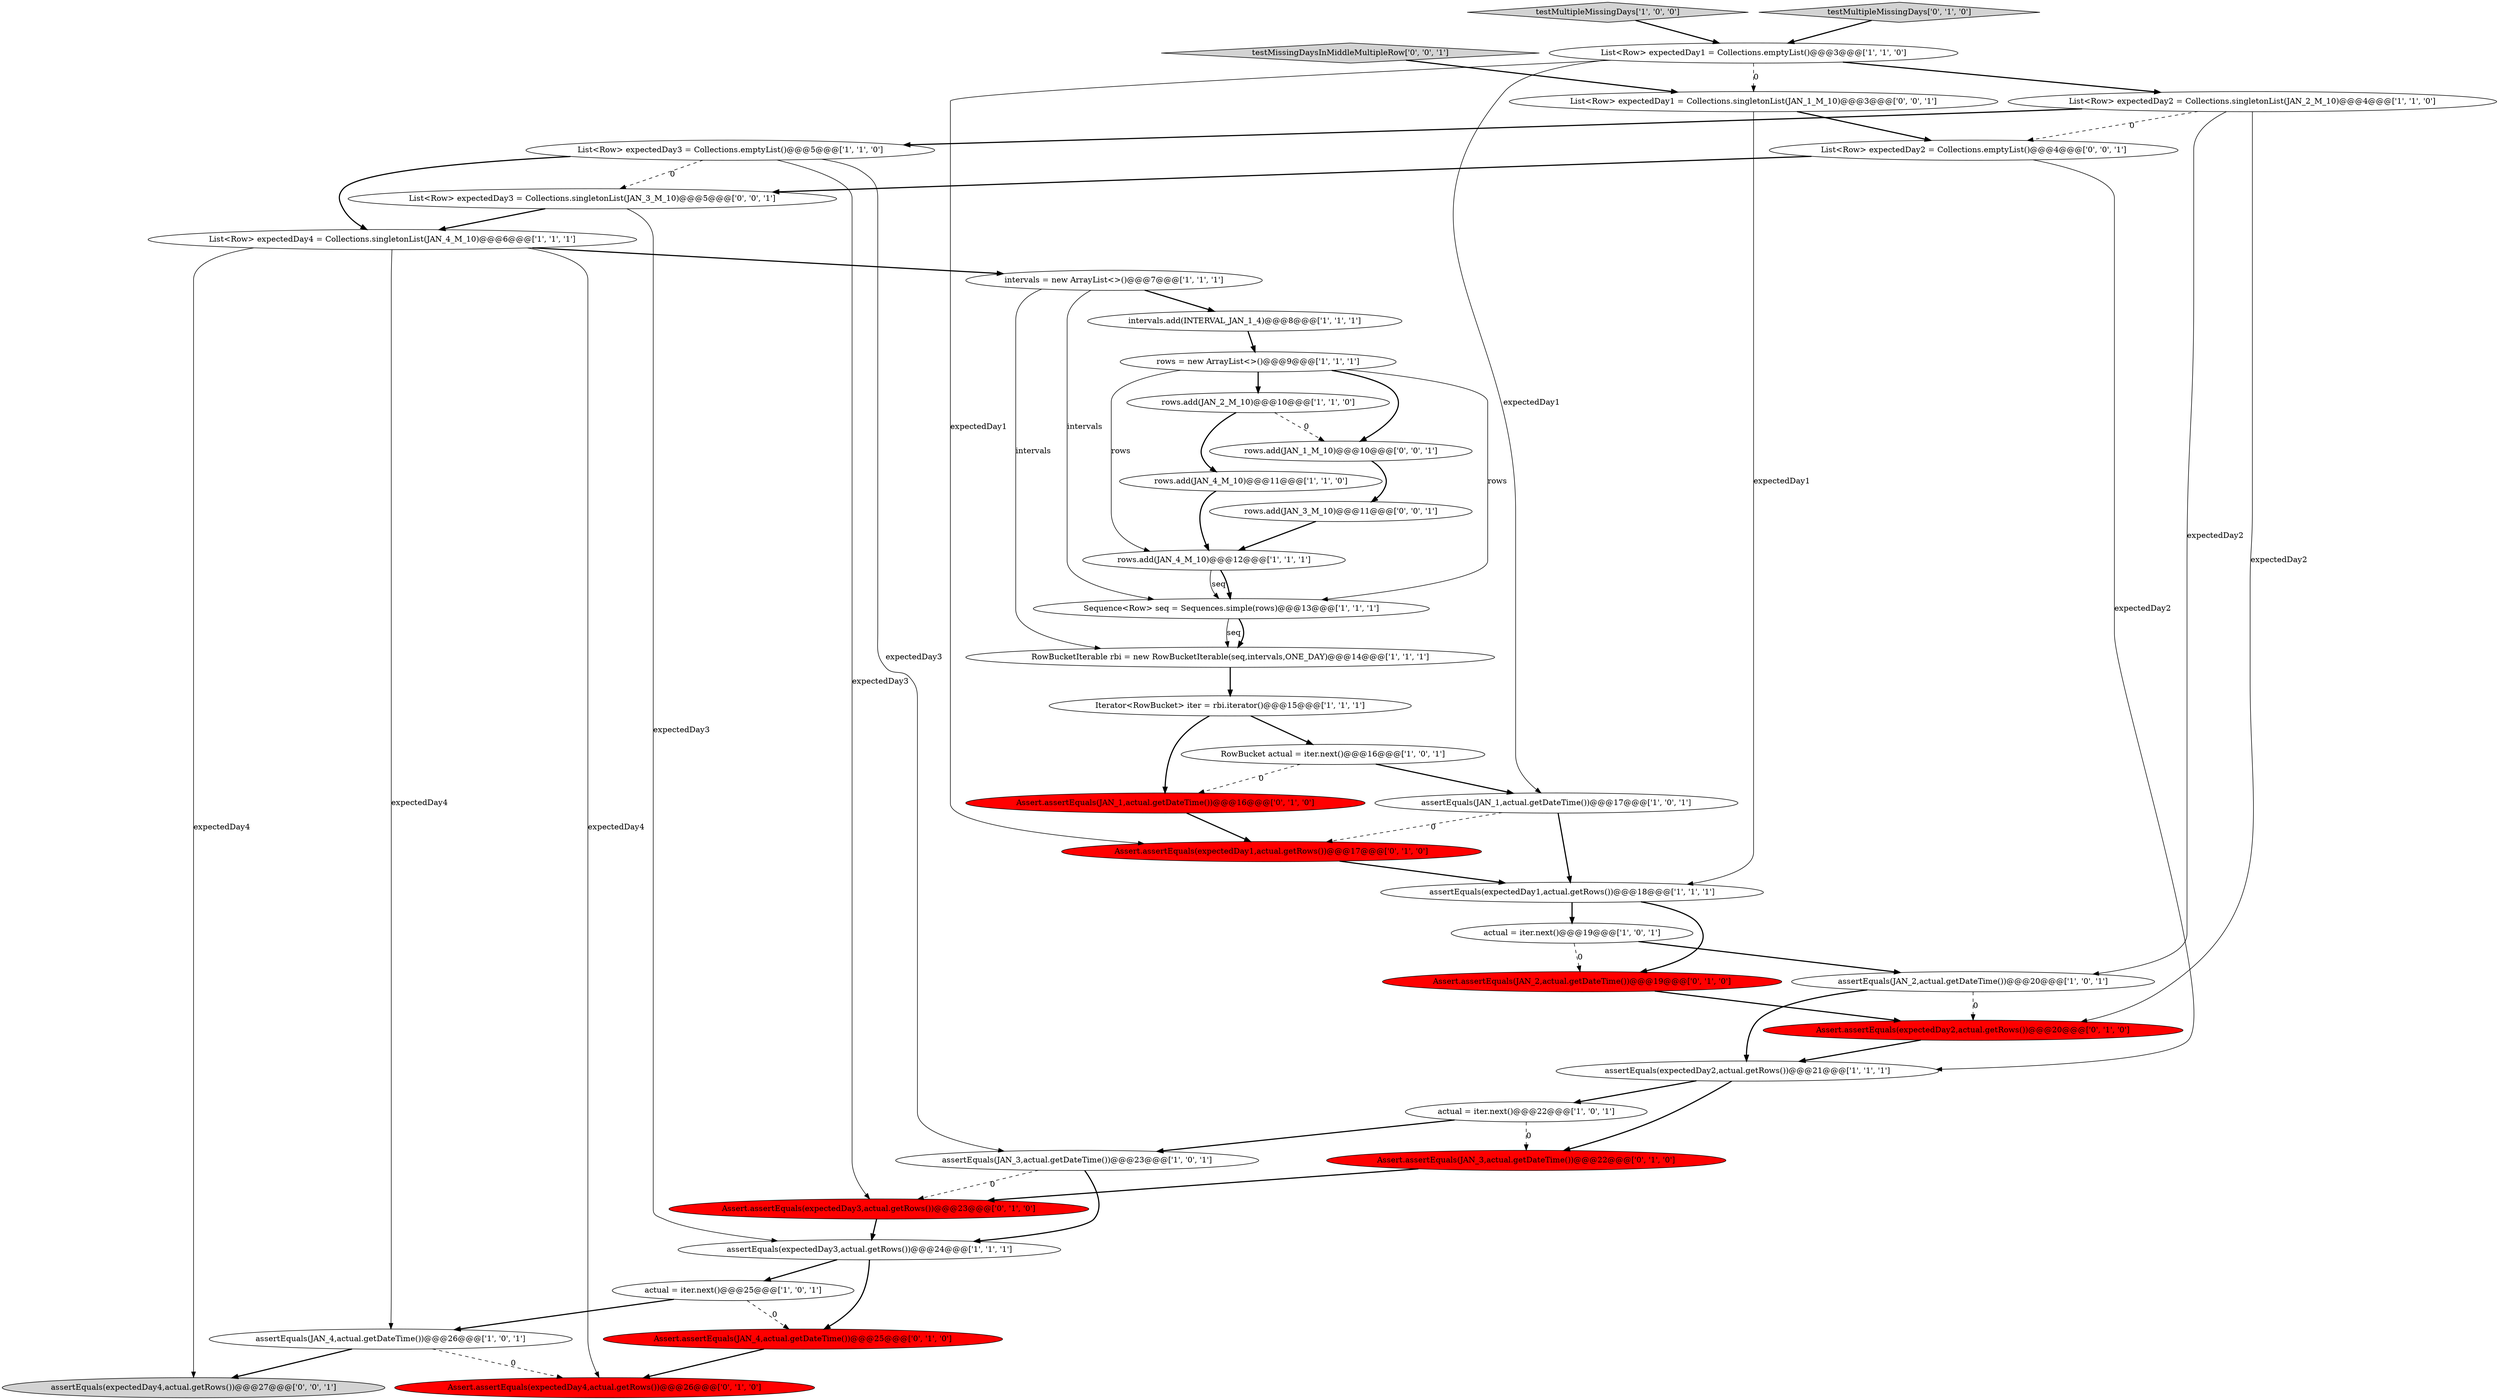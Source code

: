digraph {
19 [style = filled, label = "rows.add(JAN_2_M_10)@@@10@@@['1', '1', '0']", fillcolor = white, shape = ellipse image = "AAA0AAABBB1BBB"];
31 [style = filled, label = "Assert.assertEquals(expectedDay4,actual.getRows())@@@26@@@['0', '1', '0']", fillcolor = red, shape = ellipse image = "AAA1AAABBB2BBB"];
14 [style = filled, label = "intervals = new ArrayList<>()@@@7@@@['1', '1', '1']", fillcolor = white, shape = ellipse image = "AAA0AAABBB1BBB"];
12 [style = filled, label = "RowBucket actual = iter.next()@@@16@@@['1', '0', '1']", fillcolor = white, shape = ellipse image = "AAA0AAABBB1BBB"];
17 [style = filled, label = "rows.add(JAN_4_M_10)@@@12@@@['1', '1', '1']", fillcolor = white, shape = ellipse image = "AAA0AAABBB1BBB"];
6 [style = filled, label = "assertEquals(JAN_2,actual.getDateTime())@@@20@@@['1', '0', '1']", fillcolor = white, shape = ellipse image = "AAA0AAABBB1BBB"];
15 [style = filled, label = "testMultipleMissingDays['1', '0', '0']", fillcolor = lightgray, shape = diamond image = "AAA0AAABBB1BBB"];
5 [style = filled, label = "rows = new ArrayList<>()@@@9@@@['1', '1', '1']", fillcolor = white, shape = ellipse image = "AAA0AAABBB1BBB"];
9 [style = filled, label = "List<Row> expectedDay2 = Collections.singletonList(JAN_2_M_10)@@@4@@@['1', '1', '0']", fillcolor = white, shape = ellipse image = "AAA0AAABBB1BBB"];
26 [style = filled, label = "Assert.assertEquals(expectedDay1,actual.getRows())@@@17@@@['0', '1', '0']", fillcolor = red, shape = ellipse image = "AAA1AAABBB2BBB"];
28 [style = filled, label = "Assert.assertEquals(JAN_2,actual.getDateTime())@@@19@@@['0', '1', '0']", fillcolor = red, shape = ellipse image = "AAA1AAABBB2BBB"];
3 [style = filled, label = "Iterator<RowBucket> iter = rbi.iterator()@@@15@@@['1', '1', '1']", fillcolor = white, shape = ellipse image = "AAA0AAABBB1BBB"];
10 [style = filled, label = "assertEquals(JAN_4,actual.getDateTime())@@@26@@@['1', '0', '1']", fillcolor = white, shape = ellipse image = "AAA0AAABBB1BBB"];
8 [style = filled, label = "assertEquals(expectedDay3,actual.getRows())@@@24@@@['1', '1', '1']", fillcolor = white, shape = ellipse image = "AAA0AAABBB1BBB"];
36 [style = filled, label = "rows.add(JAN_1_M_10)@@@10@@@['0', '0', '1']", fillcolor = white, shape = ellipse image = "AAA0AAABBB3BBB"];
40 [style = filled, label = "List<Row> expectedDay2 = Collections.emptyList()@@@4@@@['0', '0', '1']", fillcolor = white, shape = ellipse image = "AAA0AAABBB3BBB"];
20 [style = filled, label = "assertEquals(expectedDay2,actual.getRows())@@@21@@@['1', '1', '1']", fillcolor = white, shape = ellipse image = "AAA0AAABBB1BBB"];
38 [style = filled, label = "List<Row> expectedDay1 = Collections.singletonList(JAN_1_M_10)@@@3@@@['0', '0', '1']", fillcolor = white, shape = ellipse image = "AAA0AAABBB3BBB"];
23 [style = filled, label = "actual = iter.next()@@@25@@@['1', '0', '1']", fillcolor = white, shape = ellipse image = "AAA0AAABBB1BBB"];
0 [style = filled, label = "actual = iter.next()@@@19@@@['1', '0', '1']", fillcolor = white, shape = ellipse image = "AAA0AAABBB1BBB"];
37 [style = filled, label = "rows.add(JAN_3_M_10)@@@11@@@['0', '0', '1']", fillcolor = white, shape = ellipse image = "AAA0AAABBB3BBB"];
24 [style = filled, label = "rows.add(JAN_4_M_10)@@@11@@@['1', '1', '0']", fillcolor = white, shape = ellipse image = "AAA0AAABBB1BBB"];
29 [style = filled, label = "Assert.assertEquals(JAN_4,actual.getDateTime())@@@25@@@['0', '1', '0']", fillcolor = red, shape = ellipse image = "AAA1AAABBB2BBB"];
27 [style = filled, label = "Assert.assertEquals(JAN_3,actual.getDateTime())@@@22@@@['0', '1', '0']", fillcolor = red, shape = ellipse image = "AAA1AAABBB2BBB"];
21 [style = filled, label = "actual = iter.next()@@@22@@@['1', '0', '1']", fillcolor = white, shape = ellipse image = "AAA0AAABBB1BBB"];
4 [style = filled, label = "List<Row> expectedDay3 = Collections.emptyList()@@@5@@@['1', '1', '0']", fillcolor = white, shape = ellipse image = "AAA0AAABBB1BBB"];
34 [style = filled, label = "testMissingDaysInMiddleMultipleRow['0', '0', '1']", fillcolor = lightgray, shape = diamond image = "AAA0AAABBB3BBB"];
7 [style = filled, label = "Sequence<Row> seq = Sequences.simple(rows)@@@13@@@['1', '1', '1']", fillcolor = white, shape = ellipse image = "AAA0AAABBB1BBB"];
39 [style = filled, label = "assertEquals(expectedDay4,actual.getRows())@@@27@@@['0', '0', '1']", fillcolor = lightgray, shape = ellipse image = "AAA0AAABBB3BBB"];
30 [style = filled, label = "testMultipleMissingDays['0', '1', '0']", fillcolor = lightgray, shape = diamond image = "AAA0AAABBB2BBB"];
2 [style = filled, label = "assertEquals(JAN_1,actual.getDateTime())@@@17@@@['1', '0', '1']", fillcolor = white, shape = ellipse image = "AAA0AAABBB1BBB"];
33 [style = filled, label = "Assert.assertEquals(JAN_1,actual.getDateTime())@@@16@@@['0', '1', '0']", fillcolor = red, shape = ellipse image = "AAA1AAABBB2BBB"];
16 [style = filled, label = "intervals.add(INTERVAL_JAN_1_4)@@@8@@@['1', '1', '1']", fillcolor = white, shape = ellipse image = "AAA0AAABBB1BBB"];
22 [style = filled, label = "List<Row> expectedDay1 = Collections.emptyList()@@@3@@@['1', '1', '0']", fillcolor = white, shape = ellipse image = "AAA0AAABBB1BBB"];
1 [style = filled, label = "assertEquals(expectedDay1,actual.getRows())@@@18@@@['1', '1', '1']", fillcolor = white, shape = ellipse image = "AAA0AAABBB1BBB"];
11 [style = filled, label = "List<Row> expectedDay4 = Collections.singletonList(JAN_4_M_10)@@@6@@@['1', '1', '1']", fillcolor = white, shape = ellipse image = "AAA0AAABBB1BBB"];
13 [style = filled, label = "RowBucketIterable rbi = new RowBucketIterable(seq,intervals,ONE_DAY)@@@14@@@['1', '1', '1']", fillcolor = white, shape = ellipse image = "AAA0AAABBB1BBB"];
35 [style = filled, label = "List<Row> expectedDay3 = Collections.singletonList(JAN_3_M_10)@@@5@@@['0', '0', '1']", fillcolor = white, shape = ellipse image = "AAA0AAABBB3BBB"];
25 [style = filled, label = "Assert.assertEquals(expectedDay2,actual.getRows())@@@20@@@['0', '1', '0']", fillcolor = red, shape = ellipse image = "AAA1AAABBB2BBB"];
32 [style = filled, label = "Assert.assertEquals(expectedDay3,actual.getRows())@@@23@@@['0', '1', '0']", fillcolor = red, shape = ellipse image = "AAA1AAABBB2BBB"];
18 [style = filled, label = "assertEquals(JAN_3,actual.getDateTime())@@@23@@@['1', '0', '1']", fillcolor = white, shape = ellipse image = "AAA0AAABBB1BBB"];
7->13 [style = bold, label=""];
14->16 [style = bold, label=""];
9->6 [style = solid, label="expectedDay2"];
17->7 [style = solid, label="seq"];
27->32 [style = bold, label=""];
30->22 [style = bold, label=""];
7->13 [style = solid, label="seq"];
40->35 [style = bold, label=""];
12->33 [style = dashed, label="0"];
8->23 [style = bold, label=""];
14->7 [style = solid, label="intervals"];
21->27 [style = dashed, label="0"];
11->14 [style = bold, label=""];
0->6 [style = bold, label=""];
2->1 [style = bold, label=""];
5->7 [style = solid, label="rows"];
9->4 [style = bold, label=""];
26->1 [style = bold, label=""];
22->9 [style = bold, label=""];
29->31 [style = bold, label=""];
37->17 [style = bold, label=""];
11->10 [style = solid, label="expectedDay4"];
38->1 [style = solid, label="expectedDay1"];
10->31 [style = dashed, label="0"];
11->39 [style = solid, label="expectedDay4"];
1->0 [style = bold, label=""];
3->33 [style = bold, label=""];
3->12 [style = bold, label=""];
5->17 [style = solid, label="rows"];
0->28 [style = dashed, label="0"];
23->29 [style = dashed, label="0"];
18->32 [style = dashed, label="0"];
21->18 [style = bold, label=""];
15->22 [style = bold, label=""];
33->26 [style = bold, label=""];
19->24 [style = bold, label=""];
20->27 [style = bold, label=""];
20->21 [style = bold, label=""];
17->7 [style = bold, label=""];
6->20 [style = bold, label=""];
5->19 [style = bold, label=""];
40->20 [style = solid, label="expectedDay2"];
12->2 [style = bold, label=""];
1->28 [style = bold, label=""];
25->20 [style = bold, label=""];
32->8 [style = bold, label=""];
22->2 [style = solid, label="expectedDay1"];
4->18 [style = solid, label="expectedDay3"];
11->31 [style = solid, label="expectedDay4"];
35->8 [style = solid, label="expectedDay3"];
13->3 [style = bold, label=""];
10->39 [style = bold, label=""];
6->25 [style = dashed, label="0"];
9->40 [style = dashed, label="0"];
19->36 [style = dashed, label="0"];
24->17 [style = bold, label=""];
22->38 [style = dashed, label="0"];
23->10 [style = bold, label=""];
16->5 [style = bold, label=""];
28->25 [style = bold, label=""];
18->8 [style = bold, label=""];
36->37 [style = bold, label=""];
34->38 [style = bold, label=""];
2->26 [style = dashed, label="0"];
22->26 [style = solid, label="expectedDay1"];
4->11 [style = bold, label=""];
38->40 [style = bold, label=""];
5->36 [style = bold, label=""];
8->29 [style = bold, label=""];
14->13 [style = solid, label="intervals"];
4->35 [style = dashed, label="0"];
4->32 [style = solid, label="expectedDay3"];
9->25 [style = solid, label="expectedDay2"];
35->11 [style = bold, label=""];
}
